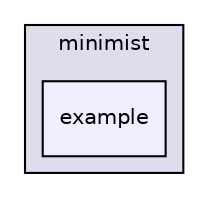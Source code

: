 digraph "gulp-src/node_modules/gulp/node_modules/minimist/example" {
  compound=true
  node [ fontsize="10", fontname="Helvetica"];
  edge [ labelfontsize="10", labelfontname="Helvetica"];
  subgraph clusterdir_d21429f33232328a98f6be3ae43a376b {
    graph [ bgcolor="#ddddee", pencolor="black", label="minimist" fontname="Helvetica", fontsize="10", URL="dir_d21429f33232328a98f6be3ae43a376b.html"]
  dir_2a9b01925fea12cb0d3f2b73859ce8ac [shape=box, label="example", style="filled", fillcolor="#eeeeff", pencolor="black", URL="dir_2a9b01925fea12cb0d3f2b73859ce8ac.html"];
  }
}
